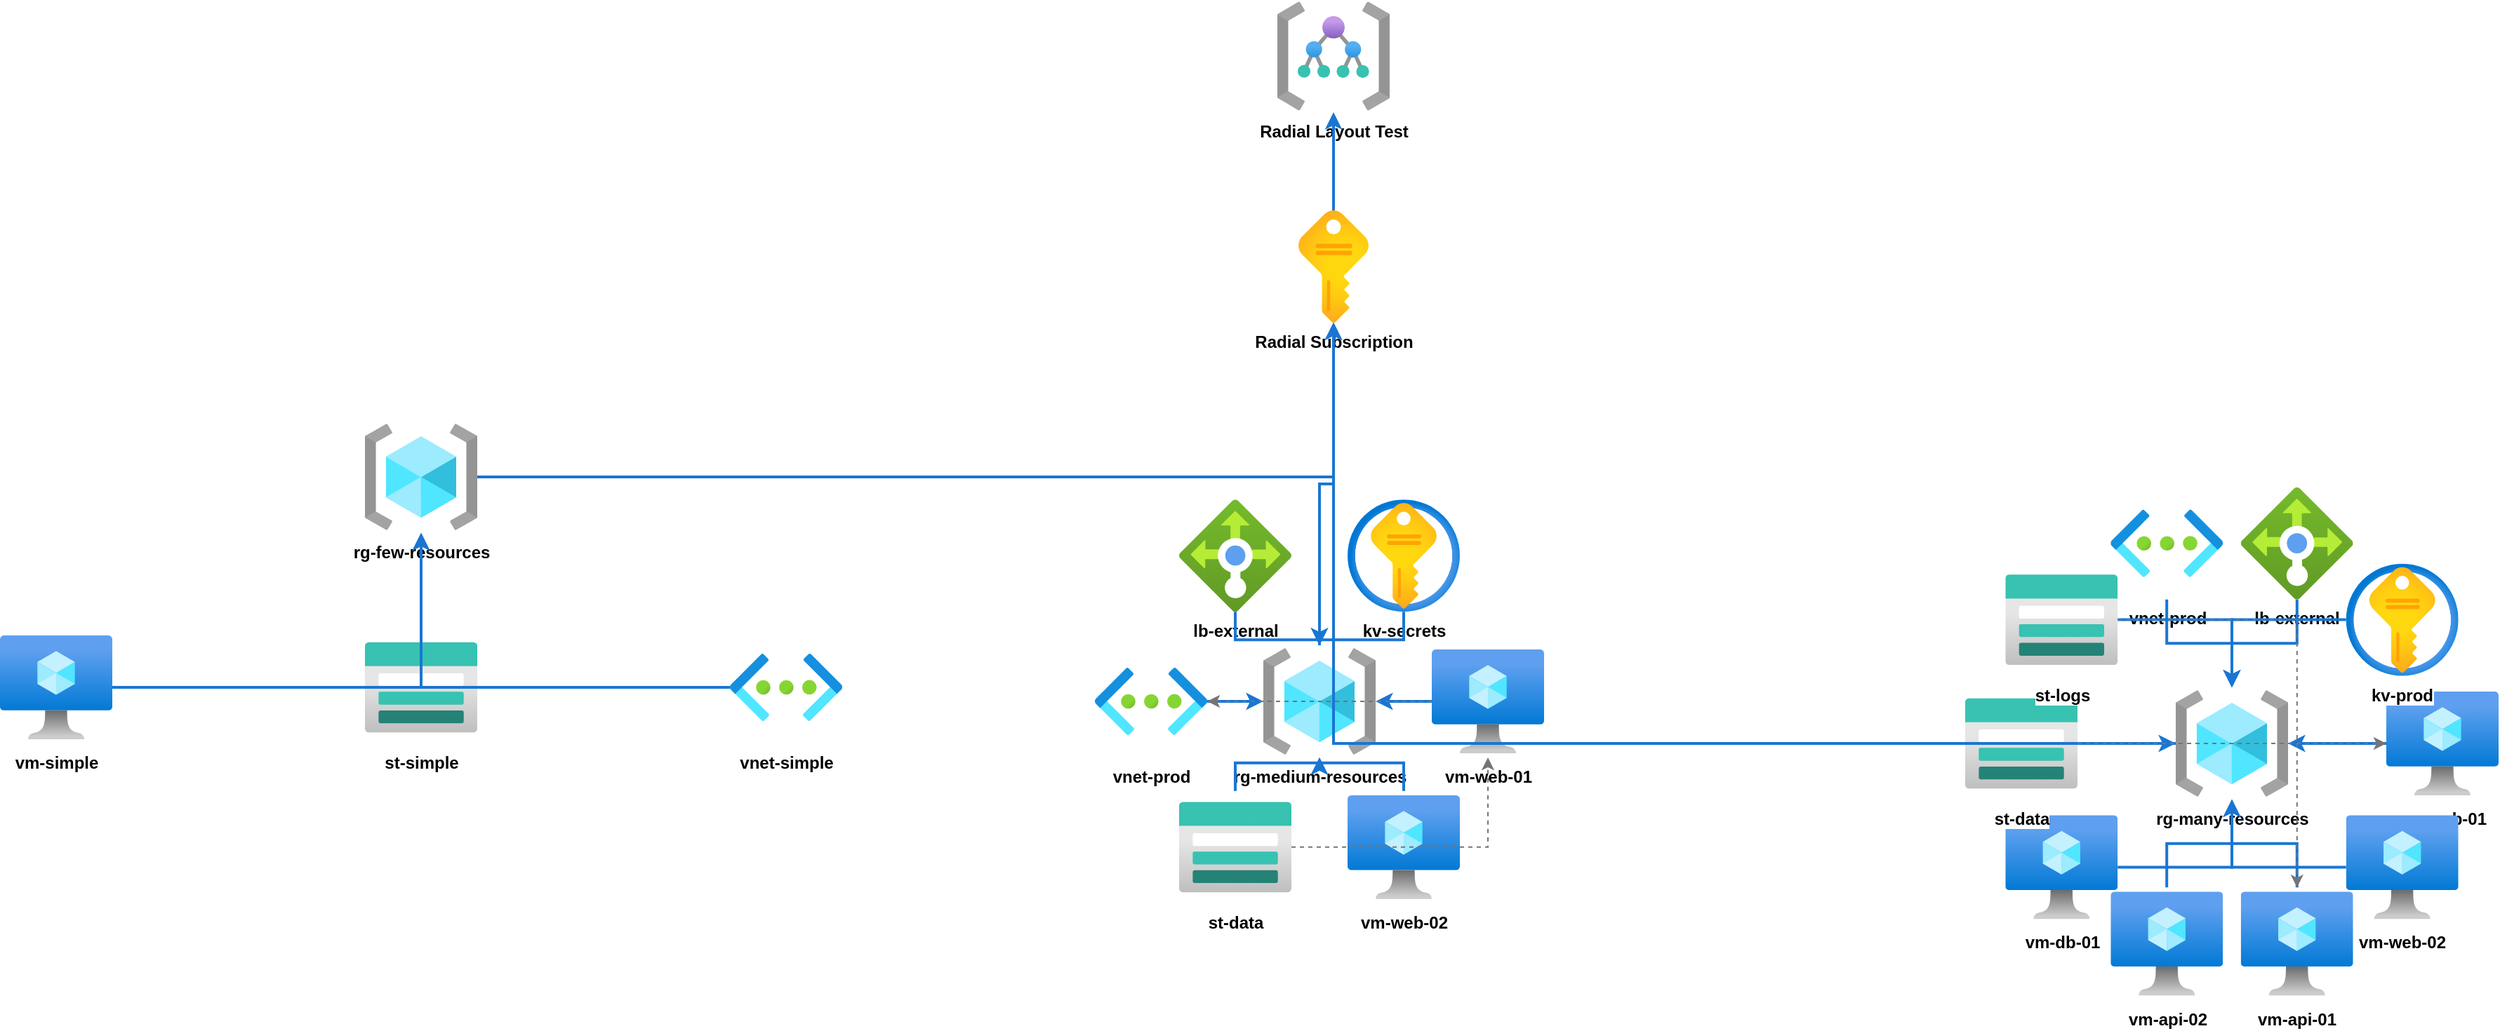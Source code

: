 <?xml version="1.0" ?>
<mxfile>
  <diagram id="main-diagram" name="Azure Infrastructure">
    <mxGraphModel dx="2500" dy="2000" grid="1" gridSize="10" guides="1" tooltips="1" connect="1" arrows="1" fold="1" page="1" pageScale="1" pageWidth="4681" pageHeight="3300">
      <root>
        <mxCell id="0"/>
        <mxCell id="1" parent="0"/>
        <mxCell id="node-0" style="image;aspect=fixed;html=1;points=[];align=center;fontSize=12;image=img/lib/azure2/general/Management_Groups.svg" parent="1" vertex="1">
          <mxGeometry x="1070" y="100" width="80" height="80" as="geometry"/>
          <object label="&lt;b&gt;Radial Layout Test&lt;/b&gt;" as="value" type="Microsoft.Management/managementGroups"/>
        </mxCell>
        <mxCell id="node-1" style="image;aspect=fixed;html=1;points=[];align=center;fontSize=12;image=img/lib/azure2/general/Subscriptions.svg" parent="1" vertex="1">
          <mxGeometry x="1070" y="250" width="80" height="80" as="geometry"/>
          <object label="&lt;b&gt;Radial Subscription&lt;/b&gt;" as="value" type="Microsoft.Resources/subscriptions"/>
        </mxCell>
        <mxCell id="node-2" style="image;aspect=fixed;html=1;points=[];align=center;fontSize=12;image=img/lib/azure2/general/Resource_Groups.svg" parent="1" vertex="1">
          <mxGeometry x="420" y="400" width="80" height="80" as="geometry"/>
          <object label="&lt;b&gt;rg-few-resources&lt;/b&gt;" as="value" type="Microsoft.Resources/subscriptions/resourceGroups"/>
        </mxCell>
        <mxCell id="node-3" style="image;aspect=fixed;html=1;points=[];align=center;fontSize=12;image=img/lib/azure2/general/Resource_Groups.svg" parent="1" vertex="1">
          <mxGeometry x="1060" y="560" width="80" height="80" as="geometry"/>
          <object label="&lt;b&gt;rg-medium-resources&lt;/b&gt;" as="value" type="Microsoft.Resources/subscriptions/resourceGroups"/>
        </mxCell>
        <mxCell id="node-4" style="image;aspect=fixed;html=1;points=[];align=center;fontSize=12;image=img/lib/azure2/general/Resource_Groups.svg" parent="1" vertex="1">
          <mxGeometry x="1710" y="590" width="80" height="80" as="geometry"/>
          <object label="&lt;b&gt;rg-many-resources&lt;/b&gt;" as="value" type="Microsoft.Resources/subscriptions/resourceGroups"/>
        </mxCell>
        <mxCell id="node-5" style="image;aspect=fixed;html=1;points=[];align=center;fontSize=12;image=img/lib/azure2/compute/Virtual_Machine.svg" parent="1" vertex="1">
          <mxGeometry x="160" y="550" width="80" height="80" as="geometry"/>
          <object label="&lt;b&gt;vm-simple&lt;/b&gt;" as="value" type="Microsoft.Compute/virtualMachines"/>
        </mxCell>
        <mxCell id="node-6" style="image;aspect=fixed;html=1;points=[];align=center;fontSize=12;image=img/lib/azure2/storage/Storage_Accounts.svg" parent="1" vertex="1">
          <mxGeometry x="420" y="550" width="80" height="80" as="geometry"/>
          <object label="&lt;b&gt;st-simple&lt;/b&gt;" as="value" type="Microsoft.Storage/storageAccounts"/>
        </mxCell>
        <mxCell id="node-7" style="image;aspect=fixed;html=1;points=[];align=center;fontSize=12;image=img/lib/azure2/networking/Virtual_Networks.svg" parent="1" vertex="1">
          <mxGeometry x="680" y="550" width="80" height="80" as="geometry"/>
          <object label="&lt;b&gt;vnet-simple&lt;/b&gt;" as="value" type="Microsoft.Network/virtualNetworks"/>
        </mxCell>
        <mxCell id="node-8" style="image;aspect=fixed;html=1;points=[];align=center;fontSize=12;image=img/lib/azure2/compute/Virtual_Machine.svg" parent="1" vertex="1">
          <mxGeometry x="1180.0" y="560.0" width="80" height="80" as="geometry"/>
          <object label="&lt;b&gt;vm-web-01&lt;/b&gt;" as="value" type="Microsoft.Compute/virtualMachines"/>
        </mxCell>
        <mxCell id="node-9" style="image;aspect=fixed;html=1;points=[];align=center;fontSize=12;image=img/lib/azure2/compute/Virtual_Machine.svg" parent="1" vertex="1">
          <mxGeometry x="1120.0" y="663.923" width="80" height="80" as="geometry"/>
          <object label="&lt;b&gt;vm-web-02&lt;/b&gt;" as="value" type="Microsoft.Compute/virtualMachines"/>
        </mxCell>
        <mxCell id="node-10" style="image;aspect=fixed;html=1;points=[];align=center;fontSize=12;image=img/lib/azure2/storage/Storage_Accounts.svg" parent="1" vertex="1">
          <mxGeometry x="1000.0" y="663.923" width="80" height="80" as="geometry"/>
          <object label="&lt;b&gt;st-data&lt;/b&gt;" as="value" type="Microsoft.Storage/storageAccounts"/>
        </mxCell>
        <mxCell id="node-11" style="image;aspect=fixed;html=1;points=[];align=center;fontSize=12;image=img/lib/azure2/networking/Virtual_Networks.svg" parent="1" vertex="1">
          <mxGeometry x="940.0" y="560.0" width="80" height="80" as="geometry"/>
          <object label="&lt;b&gt;vnet-prod&lt;/b&gt;" as="value" type="Microsoft.Network/virtualNetworks"/>
        </mxCell>
        <mxCell id="node-12" style="image;aspect=fixed;html=1;points=[];align=center;fontSize=12;image=img/lib/azure2/networking/Load_Balancers.svg" parent="1" vertex="1">
          <mxGeometry x="1000.0" y="456.077" width="80" height="80" as="geometry"/>
          <object label="&lt;b&gt;lb-external&lt;/b&gt;" as="value" type="Microsoft.Network/loadBalancers"/>
        </mxCell>
        <mxCell id="node-13" style="image;aspect=fixed;html=1;points=[];align=center;fontSize=12;image=img/lib/azure2/security/Key_Vaults.svg" parent="1" vertex="1">
          <mxGeometry x="1120.0" y="456.077" width="80" height="80" as="geometry"/>
          <object label="&lt;b&gt;kv-secrets&lt;/b&gt;" as="value" type="Microsoft.KeyVault/vaults"/>
        </mxCell>
        <mxCell id="node-14" style="image;aspect=fixed;html=1;points=[];align=center;fontSize=12;image=img/lib/azure2/compute/Virtual_Machine.svg" parent="1" vertex="1">
          <mxGeometry x="1860.0" y="590.0" width="80" height="80" as="geometry"/>
          <object label="&lt;b&gt;vm-web-01&lt;/b&gt;" as="value" type="Microsoft.Compute/virtualMachines"/>
        </mxCell>
        <mxCell id="node-15" style="image;aspect=fixed;html=1;points=[];align=center;fontSize=12;image=img/lib/azure2/compute/Virtual_Machine.svg" parent="1" vertex="1">
          <mxGeometry x="1831.353" y="678.168" width="80" height="80" as="geometry"/>
          <object label="&lt;b&gt;vm-web-02&lt;/b&gt;" as="value" type="Microsoft.Compute/virtualMachines"/>
        </mxCell>
        <mxCell id="node-16" style="image;aspect=fixed;html=1;points=[];align=center;fontSize=12;image=img/lib/azure2/compute/Virtual_Machine.svg" parent="1" vertex="1">
          <mxGeometry x="1756.353" y="732.658" width="80" height="80" as="geometry"/>
          <object label="&lt;b&gt;vm-api-01&lt;/b&gt;" as="value" type="Microsoft.Compute/virtualMachines"/>
        </mxCell>
        <mxCell id="node-17" style="image;aspect=fixed;html=1;points=[];align=center;fontSize=12;image=img/lib/azure2/compute/Virtual_Machine.svg" parent="1" vertex="1">
          <mxGeometry x="1663.647" y="732.658" width="80" height="80" as="geometry"/>
          <object label="&lt;b&gt;vm-api-02&lt;/b&gt;" as="value" type="Microsoft.Compute/virtualMachines"/>
        </mxCell>
        <mxCell id="node-18" style="image;aspect=fixed;html=1;points=[];align=center;fontSize=12;image=img/lib/azure2/compute/Virtual_Machine.svg" parent="1" vertex="1">
          <mxGeometry x="1588.647" y="678.168" width="80" height="80" as="geometry"/>
          <object label="&lt;b&gt;vm-db-01&lt;/b&gt;" as="value" type="Microsoft.Compute/virtualMachines"/>
        </mxCell>
        <mxCell id="node-19" style="image;aspect=fixed;html=1;points=[];align=center;fontSize=12;image=img/lib/azure2/storage/Storage_Accounts.svg" parent="1" vertex="1">
          <mxGeometry x="1560.0" y="590.0" width="80" height="80" as="geometry"/>
          <object label="&lt;b&gt;st-data&lt;/b&gt;" as="value" type="Microsoft.Storage/storageAccounts"/>
        </mxCell>
        <mxCell id="node-20" style="image;aspect=fixed;html=1;points=[];align=center;fontSize=12;image=img/lib/azure2/storage/Storage_Accounts.svg" parent="1" vertex="1">
          <mxGeometry x="1588.647" y="501.832" width="80" height="80" as="geometry"/>
          <object label="&lt;b&gt;st-logs&lt;/b&gt;" as="value" type="Microsoft.Storage/storageAccounts"/>
        </mxCell>
        <mxCell id="node-21" style="image;aspect=fixed;html=1;points=[];align=center;fontSize=12;image=img/lib/azure2/networking/Virtual_Networks.svg" parent="1" vertex="1">
          <mxGeometry x="1663.647" y="447.342" width="80" height="80" as="geometry"/>
          <object label="&lt;b&gt;vnet-prod&lt;/b&gt;" as="value" type="Microsoft.Network/virtualNetworks"/>
        </mxCell>
        <mxCell id="node-22" style="image;aspect=fixed;html=1;points=[];align=center;fontSize=12;image=img/lib/azure2/networking/Load_Balancers.svg" parent="1" vertex="1">
          <mxGeometry x="1756.353" y="447.342" width="80" height="80" as="geometry"/>
          <object label="&lt;b&gt;lb-external&lt;/b&gt;" as="value" type="Microsoft.Network/loadBalancers"/>
        </mxCell>
        <mxCell id="node-23" style="image;aspect=fixed;html=1;points=[];align=center;fontSize=12;image=img/lib/azure2/security/Key_Vaults.svg" parent="1" vertex="1">
          <mxGeometry x="1831.353" y="501.832" width="80" height="80" as="geometry"/>
          <object label="&lt;b&gt;kv-prod&lt;/b&gt;" as="value" type="Microsoft.KeyVault/vaults"/>
        </mxCell>
        <mxCell id="edge-0" style="edgeStyle=orthogonalEdgeStyle;rounded=0;orthogonalLoop=1;jettySize=auto;html=1;endArrow=classic;strokeColor=#1976d2;strokeWidth=2;" parent="1" source="node-1" target="node-0" edge="1">
          <mxGeometry relative="1" as="geometry"/>
        </mxCell>
        <mxCell id="edge-1" style="edgeStyle=orthogonalEdgeStyle;rounded=0;orthogonalLoop=1;jettySize=auto;html=1;endArrow=classic;strokeColor=#1976d2;strokeWidth=2;" parent="1" source="node-2" target="node-1" edge="1">
          <mxGeometry relative="1" as="geometry"/>
        </mxCell>
        <mxCell id="edge-2" style="edgeStyle=orthogonalEdgeStyle;rounded=0;orthogonalLoop=1;jettySize=auto;html=1;endArrow=classic;strokeColor=#1976d2;strokeWidth=2;" parent="1" source="node-3" target="node-1" edge="1">
          <mxGeometry relative="1" as="geometry"/>
        </mxCell>
        <mxCell id="edge-3" style="edgeStyle=orthogonalEdgeStyle;rounded=0;orthogonalLoop=1;jettySize=auto;html=1;endArrow=classic;strokeColor=#1976d2;strokeWidth=2;" parent="1" source="node-4" target="node-1" edge="1">
          <mxGeometry relative="1" as="geometry"/>
        </mxCell>
        <mxCell id="edge-4" style="edgeStyle=orthogonalEdgeStyle;rounded=0;orthogonalLoop=1;jettySize=auto;html=1;endArrow=classic;strokeColor=#1976d2;strokeWidth=2;" parent="1" source="node-5" target="node-2" edge="1">
          <mxGeometry relative="1" as="geometry"/>
        </mxCell>
        <mxCell id="edge-5" style="edgeStyle=orthogonalEdgeStyle;rounded=0;orthogonalLoop=1;jettySize=auto;html=1;endArrow=classic;strokeColor=#1976d2;strokeWidth=2;" parent="1" source="node-6" target="node-2" edge="1">
          <mxGeometry relative="1" as="geometry"/>
        </mxCell>
        <mxCell id="edge-6" style="edgeStyle=orthogonalEdgeStyle;rounded=0;orthogonalLoop=1;jettySize=auto;html=1;endArrow=classic;strokeColor=#1976d2;strokeWidth=2;" parent="1" source="node-7" target="node-2" edge="1">
          <mxGeometry relative="1" as="geometry"/>
        </mxCell>
        <mxCell id="edge-7" style="edgeStyle=orthogonalEdgeStyle;rounded=0;orthogonalLoop=1;jettySize=auto;html=1;endArrow=classic;strokeColor=#1976d2;strokeWidth=2;" parent="1" source="node-8" target="node-3" edge="1">
          <mxGeometry relative="1" as="geometry"/>
        </mxCell>
        <mxCell id="edge-8" style="edgeStyle=orthogonalEdgeStyle;rounded=0;orthogonalLoop=1;jettySize=auto;html=1;endArrow=classic;strokeColor=#1976d2;strokeWidth=2;" parent="1" source="node-9" target="node-3" edge="1">
          <mxGeometry relative="1" as="geometry"/>
        </mxCell>
        <mxCell id="edge-9" style="edgeStyle=orthogonalEdgeStyle;rounded=0;orthogonalLoop=1;jettySize=auto;html=1;endArrow=classic;strokeColor=#1976d2;strokeWidth=2;" parent="1" source="node-10" target="node-3" edge="1">
          <mxGeometry relative="1" as="geometry"/>
        </mxCell>
        <mxCell id="edge-10" style="edgeStyle=orthogonalEdgeStyle;rounded=0;orthogonalLoop=1;jettySize=auto;html=1;endArrow=classic;strokeColor=#1976d2;strokeWidth=2;" parent="1" source="node-11" target="node-3" edge="1">
          <mxGeometry relative="1" as="geometry"/>
        </mxCell>
        <mxCell id="edge-11" style="edgeStyle=orthogonalEdgeStyle;rounded=0;orthogonalLoop=1;jettySize=auto;html=1;endArrow=classic;strokeColor=#1976d2;strokeWidth=2;" parent="1" source="node-12" target="node-3" edge="1">
          <mxGeometry relative="1" as="geometry"/>
        </mxCell>
        <mxCell id="edge-12" style="edgeStyle=orthogonalEdgeStyle;rounded=0;orthogonalLoop=1;jettySize=auto;html=1;endArrow=classic;strokeColor=#1976d2;strokeWidth=2;" parent="1" source="node-13" target="node-3" edge="1">
          <mxGeometry relative="1" as="geometry"/>
        </mxCell>
        <mxCell id="edge-13" style="edgeStyle=orthogonalEdgeStyle;rounded=0;orthogonalLoop=1;jettySize=auto;html=1;endArrow=classic;strokeColor=#1976d2;strokeWidth=2;" parent="1" source="node-14" target="node-4" edge="1">
          <mxGeometry relative="1" as="geometry"/>
        </mxCell>
        <mxCell id="edge-14" style="edgeStyle=orthogonalEdgeStyle;rounded=0;orthogonalLoop=1;jettySize=auto;html=1;endArrow=classic;strokeColor=#1976d2;strokeWidth=2;" parent="1" source="node-15" target="node-4" edge="1">
          <mxGeometry relative="1" as="geometry"/>
        </mxCell>
        <mxCell id="edge-15" style="edgeStyle=orthogonalEdgeStyle;rounded=0;orthogonalLoop=1;jettySize=auto;html=1;endArrow=classic;strokeColor=#1976d2;strokeWidth=2;" parent="1" source="node-16" target="node-4" edge="1">
          <mxGeometry relative="1" as="geometry"/>
        </mxCell>
        <mxCell id="edge-16" style="edgeStyle=orthogonalEdgeStyle;rounded=0;orthogonalLoop=1;jettySize=auto;html=1;endArrow=classic;strokeColor=#1976d2;strokeWidth=2;" parent="1" source="node-17" target="node-4" edge="1">
          <mxGeometry relative="1" as="geometry"/>
        </mxCell>
        <mxCell id="edge-17" style="edgeStyle=orthogonalEdgeStyle;rounded=0;orthogonalLoop=1;jettySize=auto;html=1;endArrow=classic;strokeColor=#1976d2;strokeWidth=2;" parent="1" source="node-18" target="node-4" edge="1">
          <mxGeometry relative="1" as="geometry"/>
        </mxCell>
        <mxCell id="edge-18" style="edgeStyle=orthogonalEdgeStyle;rounded=0;orthogonalLoop=1;jettySize=auto;html=1;endArrow=classic;strokeColor=#1976d2;strokeWidth=2;" parent="1" source="node-19" target="node-4" edge="1">
          <mxGeometry relative="1" as="geometry"/>
        </mxCell>
        <mxCell id="edge-19" style="edgeStyle=orthogonalEdgeStyle;rounded=0;orthogonalLoop=1;jettySize=auto;html=1;endArrow=classic;strokeColor=#1976d2;strokeWidth=2;" parent="1" source="node-20" target="node-4" edge="1">
          <mxGeometry relative="1" as="geometry"/>
        </mxCell>
        <mxCell id="edge-20" style="edgeStyle=orthogonalEdgeStyle;rounded=0;orthogonalLoop=1;jettySize=auto;html=1;endArrow=classic;strokeColor=#1976d2;strokeWidth=2;" parent="1" source="node-21" target="node-4" edge="1">
          <mxGeometry relative="1" as="geometry"/>
        </mxCell>
        <mxCell id="edge-21" style="edgeStyle=orthogonalEdgeStyle;rounded=0;orthogonalLoop=1;jettySize=auto;html=1;endArrow=classic;strokeColor=#1976d2;strokeWidth=2;" parent="1" source="node-22" target="node-4" edge="1">
          <mxGeometry relative="1" as="geometry"/>
        </mxCell>
        <mxCell id="edge-22" style="edgeStyle=orthogonalEdgeStyle;rounded=0;orthogonalLoop=1;jettySize=auto;html=1;endArrow=classic;strokeColor=#1976d2;strokeWidth=2;" parent="1" source="node-23" target="node-4" edge="1">
          <mxGeometry relative="1" as="geometry"/>
        </mxCell>
        <mxCell id="edge-23" style="edgeStyle=orthogonalEdgeStyle;rounded=0;orthogonalLoop=1;jettySize=auto;html=1;endArrow=classic;strokeColor=#757575;strokeWidth=1;dashed=1;" parent="1" source="node-10" target="node-8" edge="1">
          <mxGeometry relative="1" as="geometry"/>
        </mxCell>
        <mxCell id="edge-24" style="edgeStyle=orthogonalEdgeStyle;rounded=0;orthogonalLoop=1;jettySize=auto;html=1;endArrow=classic;strokeColor=#757575;strokeWidth=1;dashed=1;" parent="1" source="node-8" target="node-11" edge="1">
          <mxGeometry relative="1" as="geometry"/>
        </mxCell>
        <mxCell id="edge-25" style="edgeStyle=orthogonalEdgeStyle;rounded=0;orthogonalLoop=1;jettySize=auto;html=1;endArrow=classic;strokeColor=#757575;strokeWidth=1;dashed=1;" parent="1" source="node-19" target="node-14" edge="1">
          <mxGeometry relative="1" as="geometry"/>
        </mxCell>
        <mxCell id="edge-26" style="edgeStyle=orthogonalEdgeStyle;rounded=0;orthogonalLoop=1;jettySize=auto;html=1;endArrow=classic;strokeColor=#757575;strokeWidth=1;dashed=1;" parent="1" source="node-20" target="node-16" edge="1">
          <mxGeometry relative="1" as="geometry"/>
        </mxCell>
      </root>
    </mxGraphModel>
  </diagram>
</mxfile>
